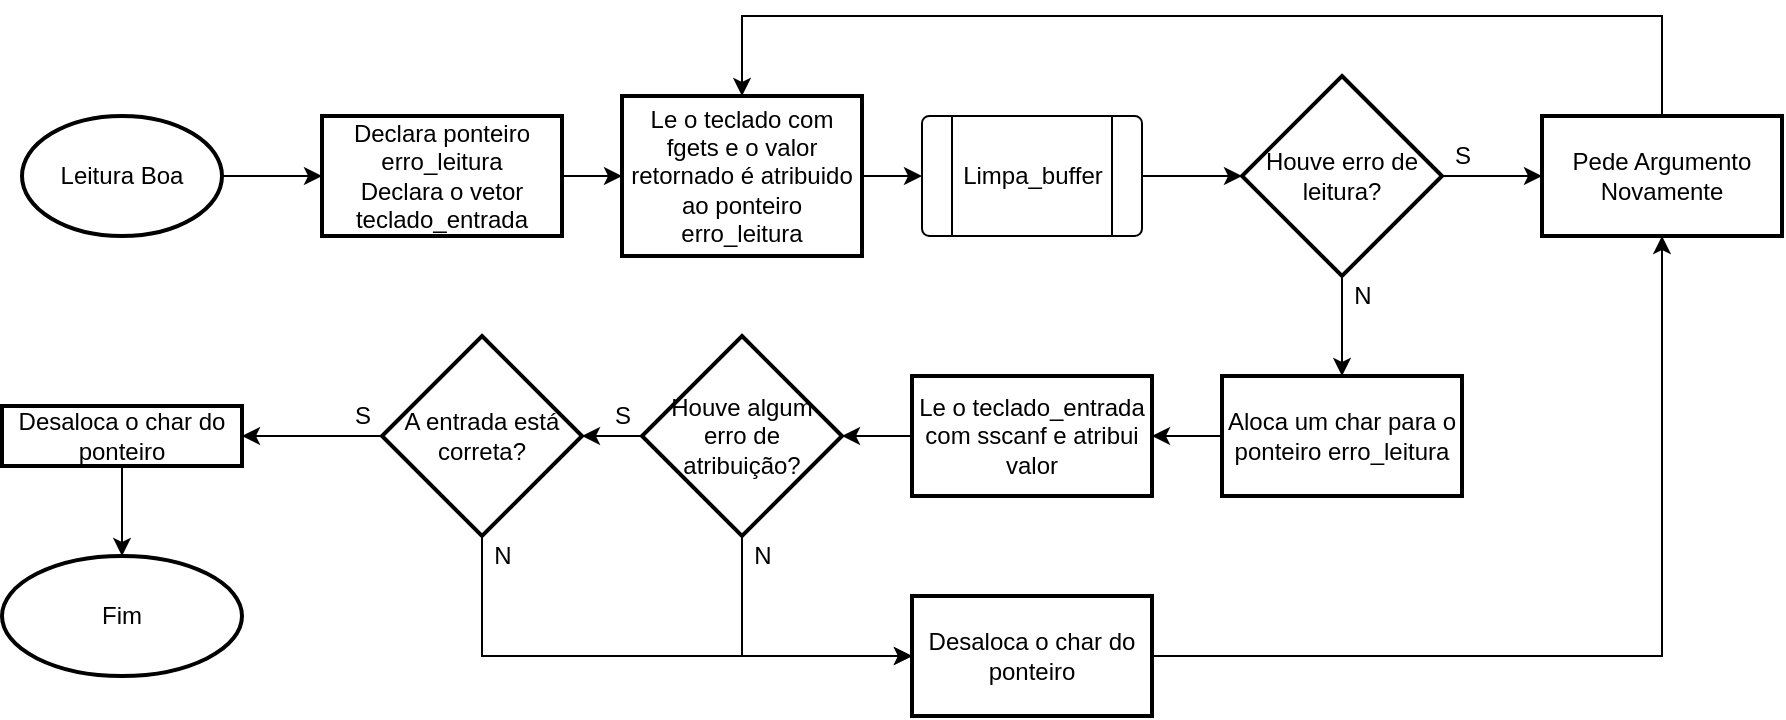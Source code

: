 <mxfile version="15.7.3" type="device"><diagram id="UdKdHI6-TX1cfNGntLUj" name="Página-1"><mxGraphModel dx="918" dy="1290" grid="1" gridSize="10" guides="1" tooltips="1" connect="1" arrows="1" fold="1" page="1" pageScale="1" pageWidth="1169" pageHeight="827" math="0" shadow="0"><root><mxCell id="0"/><mxCell id="1" parent="0"/><mxCell id="k6WIIaZzbOnbDqvT351l-3" value="" style="edgeStyle=orthogonalEdgeStyle;rounded=0;orthogonalLoop=1;jettySize=auto;html=1;" parent="1" source="k6WIIaZzbOnbDqvT351l-1" target="k6WIIaZzbOnbDqvT351l-2" edge="1"><mxGeometry relative="1" as="geometry"/></mxCell><mxCell id="k6WIIaZzbOnbDqvT351l-1" value="Leitura Boa" style="strokeWidth=2;html=1;shape=mxgraph.flowchart.start_1;whiteSpace=wrap;" parent="1" vertex="1"><mxGeometry x="60" y="30" width="100" height="60" as="geometry"/></mxCell><mxCell id="k6WIIaZzbOnbDqvT351l-5" value="" style="edgeStyle=orthogonalEdgeStyle;rounded=0;orthogonalLoop=1;jettySize=auto;html=1;" parent="1" source="k6WIIaZzbOnbDqvT351l-2" target="k6WIIaZzbOnbDqvT351l-4" edge="1"><mxGeometry relative="1" as="geometry"/></mxCell><mxCell id="k6WIIaZzbOnbDqvT351l-2" value="Declara ponteiro erro_leitura&lt;br&gt;Declara o vetor teclado_entrada" style="whiteSpace=wrap;html=1;strokeWidth=2;" parent="1" vertex="1"><mxGeometry x="210" y="30" width="120" height="60" as="geometry"/></mxCell><mxCell id="k6WIIaZzbOnbDqvT351l-22" style="edgeStyle=orthogonalEdgeStyle;rounded=0;orthogonalLoop=1;jettySize=auto;html=1;exitX=1;exitY=0.5;exitDx=0;exitDy=0;entryX=0;entryY=0.5;entryDx=0;entryDy=0;" parent="1" source="k6WIIaZzbOnbDqvT351l-4" target="k6WIIaZzbOnbDqvT351l-13" edge="1"><mxGeometry relative="1" as="geometry"/></mxCell><mxCell id="k6WIIaZzbOnbDqvT351l-4" value="Le o teclado com fgets e o valor retornado é atribuido ao ponteiro erro_leitura" style="whiteSpace=wrap;html=1;strokeWidth=2;" parent="1" vertex="1"><mxGeometry x="360" y="20" width="120" height="80" as="geometry"/></mxCell><mxCell id="k6WIIaZzbOnbDqvT351l-25" value="" style="edgeStyle=orthogonalEdgeStyle;rounded=0;orthogonalLoop=1;jettySize=auto;html=1;" parent="1" source="k6WIIaZzbOnbDqvT351l-6" target="k6WIIaZzbOnbDqvT351l-24" edge="1"><mxGeometry relative="1" as="geometry"/></mxCell><mxCell id="k6WIIaZzbOnbDqvT351l-29" value="" style="edgeStyle=orthogonalEdgeStyle;rounded=0;orthogonalLoop=1;jettySize=auto;html=1;" parent="1" source="k6WIIaZzbOnbDqvT351l-6" target="k6WIIaZzbOnbDqvT351l-28" edge="1"><mxGeometry relative="1" as="geometry"/></mxCell><mxCell id="k6WIIaZzbOnbDqvT351l-6" value="Houve erro de leitura?" style="rhombus;whiteSpace=wrap;html=1;strokeWidth=2;" parent="1" vertex="1"><mxGeometry x="670" y="10" width="100" height="100" as="geometry"/></mxCell><mxCell id="k6WIIaZzbOnbDqvT351l-23" style="edgeStyle=orthogonalEdgeStyle;rounded=0;orthogonalLoop=1;jettySize=auto;html=1;exitX=1;exitY=0.5;exitDx=0;exitDy=0;entryX=0;entryY=0.5;entryDx=0;entryDy=0;" parent="1" source="k6WIIaZzbOnbDqvT351l-13" target="k6WIIaZzbOnbDqvT351l-6" edge="1"><mxGeometry relative="1" as="geometry"/></mxCell><mxCell id="k6WIIaZzbOnbDqvT351l-13" value="Limpa_buffer" style="verticalLabelPosition=middle;verticalAlign=middle;html=1;shape=process;whiteSpace=wrap;rounded=1;size=0.14;arcSize=6;labelPosition=center;align=center;" parent="1" vertex="1"><mxGeometry x="510" y="30" width="110" height="60" as="geometry"/></mxCell><mxCell id="k6WIIaZzbOnbDqvT351l-26" style="edgeStyle=orthogonalEdgeStyle;rounded=0;orthogonalLoop=1;jettySize=auto;html=1;exitX=0.5;exitY=0;exitDx=0;exitDy=0;entryX=0.5;entryY=0;entryDx=0;entryDy=0;" parent="1" source="k6WIIaZzbOnbDqvT351l-24" target="k6WIIaZzbOnbDqvT351l-4" edge="1"><mxGeometry relative="1" as="geometry"><Array as="points"><mxPoint x="880" y="-20"/><mxPoint x="420" y="-20"/></Array></mxGeometry></mxCell><mxCell id="k6WIIaZzbOnbDqvT351l-24" value="Pede Argumento Novamente" style="whiteSpace=wrap;html=1;strokeWidth=2;" parent="1" vertex="1"><mxGeometry x="820" y="30" width="120" height="60" as="geometry"/></mxCell><mxCell id="k6WIIaZzbOnbDqvT351l-27" value="N" style="text;html=1;align=center;verticalAlign=middle;resizable=0;points=[];autosize=1;strokeColor=none;fillColor=none;" parent="1" vertex="1"><mxGeometry x="720" y="110" width="20" height="20" as="geometry"/></mxCell><mxCell id="k6WIIaZzbOnbDqvT351l-31" value="" style="edgeStyle=orthogonalEdgeStyle;rounded=0;orthogonalLoop=1;jettySize=auto;html=1;" parent="1" source="k6WIIaZzbOnbDqvT351l-28" target="k6WIIaZzbOnbDqvT351l-30" edge="1"><mxGeometry relative="1" as="geometry"/></mxCell><mxCell id="k6WIIaZzbOnbDqvT351l-28" value="Aloca um char para o ponteiro erro_leitura" style="whiteSpace=wrap;html=1;strokeWidth=2;" parent="1" vertex="1"><mxGeometry x="660" y="160" width="120" height="60" as="geometry"/></mxCell><mxCell id="k6WIIaZzbOnbDqvT351l-33" value="" style="edgeStyle=orthogonalEdgeStyle;rounded=0;orthogonalLoop=1;jettySize=auto;html=1;" parent="1" source="k6WIIaZzbOnbDqvT351l-30" target="k6WIIaZzbOnbDqvT351l-32" edge="1"><mxGeometry relative="1" as="geometry"/></mxCell><mxCell id="k6WIIaZzbOnbDqvT351l-30" value="Le o teclado_entrada com sscanf e atribui valor" style="whiteSpace=wrap;html=1;strokeWidth=2;" parent="1" vertex="1"><mxGeometry x="505" y="160" width="120" height="60" as="geometry"/></mxCell><mxCell id="k6WIIaZzbOnbDqvT351l-37" value="" style="edgeStyle=orthogonalEdgeStyle;rounded=0;orthogonalLoop=1;jettySize=auto;html=1;" parent="1" source="k6WIIaZzbOnbDqvT351l-32" target="k6WIIaZzbOnbDqvT351l-36" edge="1"><mxGeometry relative="1" as="geometry"/></mxCell><mxCell id="1OpagGo8ee5TGdez3oao-7" style="edgeStyle=orthogonalEdgeStyle;rounded=0;orthogonalLoop=1;jettySize=auto;html=1;exitX=0.5;exitY=1;exitDx=0;exitDy=0;entryX=0;entryY=0.5;entryDx=0;entryDy=0;" edge="1" parent="1" source="k6WIIaZzbOnbDqvT351l-32" target="1OpagGo8ee5TGdez3oao-5"><mxGeometry relative="1" as="geometry"><Array as="points"><mxPoint x="420" y="300"/></Array></mxGeometry></mxCell><mxCell id="k6WIIaZzbOnbDqvT351l-32" value="Houve algum &lt;br&gt;erro de&lt;br&gt;atribuição?" style="rhombus;whiteSpace=wrap;html=1;strokeWidth=2;" parent="1" vertex="1"><mxGeometry x="370" y="140" width="100" height="100" as="geometry"/></mxCell><mxCell id="k6WIIaZzbOnbDqvT351l-35" value="N" style="text;html=1;align=center;verticalAlign=middle;resizable=0;points=[];autosize=1;strokeColor=none;fillColor=none;" parent="1" vertex="1"><mxGeometry x="420" y="240" width="20" height="20" as="geometry"/></mxCell><mxCell id="1OpagGo8ee5TGdez3oao-3" value="" style="edgeStyle=orthogonalEdgeStyle;rounded=0;orthogonalLoop=1;jettySize=auto;html=1;" edge="1" parent="1" source="k6WIIaZzbOnbDqvT351l-36" target="1OpagGo8ee5TGdez3oao-2"><mxGeometry relative="1" as="geometry"/></mxCell><mxCell id="1OpagGo8ee5TGdez3oao-8" style="edgeStyle=orthogonalEdgeStyle;rounded=0;orthogonalLoop=1;jettySize=auto;html=1;exitX=0.5;exitY=1;exitDx=0;exitDy=0;entryX=0;entryY=0.5;entryDx=0;entryDy=0;" edge="1" parent="1" source="k6WIIaZzbOnbDqvT351l-36" target="1OpagGo8ee5TGdez3oao-5"><mxGeometry relative="1" as="geometry"/></mxCell><mxCell id="k6WIIaZzbOnbDqvT351l-36" value="A entrada está correta?" style="rhombus;whiteSpace=wrap;html=1;strokeWidth=2;" parent="1" vertex="1"><mxGeometry x="240" y="140" width="100" height="100" as="geometry"/></mxCell><mxCell id="k6WIIaZzbOnbDqvT351l-38" value="S" style="text;html=1;align=center;verticalAlign=middle;resizable=0;points=[];autosize=1;strokeColor=none;fillColor=none;" parent="1" vertex="1"><mxGeometry x="350" y="170" width="20" height="20" as="geometry"/></mxCell><mxCell id="k6WIIaZzbOnbDqvT351l-39" value="Fim" style="ellipse;whiteSpace=wrap;html=1;strokeWidth=2;" parent="1" vertex="1"><mxGeometry x="50" y="250" width="120" height="60" as="geometry"/></mxCell><mxCell id="k6WIIaZzbOnbDqvT351l-42" value="N" style="text;html=1;align=center;verticalAlign=middle;resizable=0;points=[];autosize=1;strokeColor=none;fillColor=none;" parent="1" vertex="1"><mxGeometry x="290" y="240" width="20" height="20" as="geometry"/></mxCell><mxCell id="k6WIIaZzbOnbDqvT351l-43" value="S" style="text;html=1;align=center;verticalAlign=middle;resizable=0;points=[];autosize=1;strokeColor=none;fillColor=none;" parent="1" vertex="1"><mxGeometry x="220" y="170" width="20" height="20" as="geometry"/></mxCell><mxCell id="1OpagGo8ee5TGdez3oao-1" value="S" style="text;html=1;align=center;verticalAlign=middle;resizable=0;points=[];autosize=1;strokeColor=none;fillColor=none;" vertex="1" parent="1"><mxGeometry x="770" y="40" width="20" height="20" as="geometry"/></mxCell><mxCell id="1OpagGo8ee5TGdez3oao-4" style="edgeStyle=orthogonalEdgeStyle;rounded=0;orthogonalLoop=1;jettySize=auto;html=1;exitX=0.5;exitY=1;exitDx=0;exitDy=0;entryX=0.5;entryY=0;entryDx=0;entryDy=0;" edge="1" parent="1" source="1OpagGo8ee5TGdez3oao-2" target="k6WIIaZzbOnbDqvT351l-39"><mxGeometry relative="1" as="geometry"/></mxCell><mxCell id="1OpagGo8ee5TGdez3oao-2" value="Desaloca o char do ponteiro" style="whiteSpace=wrap;html=1;strokeWidth=2;" vertex="1" parent="1"><mxGeometry x="50" y="175" width="120" height="30" as="geometry"/></mxCell><mxCell id="1OpagGo8ee5TGdez3oao-9" style="edgeStyle=orthogonalEdgeStyle;rounded=0;orthogonalLoop=1;jettySize=auto;html=1;exitX=1;exitY=0.5;exitDx=0;exitDy=0;entryX=0.5;entryY=1;entryDx=0;entryDy=0;" edge="1" parent="1" source="1OpagGo8ee5TGdez3oao-5" target="k6WIIaZzbOnbDqvT351l-24"><mxGeometry relative="1" as="geometry"/></mxCell><mxCell id="1OpagGo8ee5TGdez3oao-5" value="Desaloca o char do ponteiro" style="whiteSpace=wrap;html=1;strokeWidth=2;" vertex="1" parent="1"><mxGeometry x="505" y="270" width="120" height="60" as="geometry"/></mxCell></root></mxGraphModel></diagram></mxfile>
